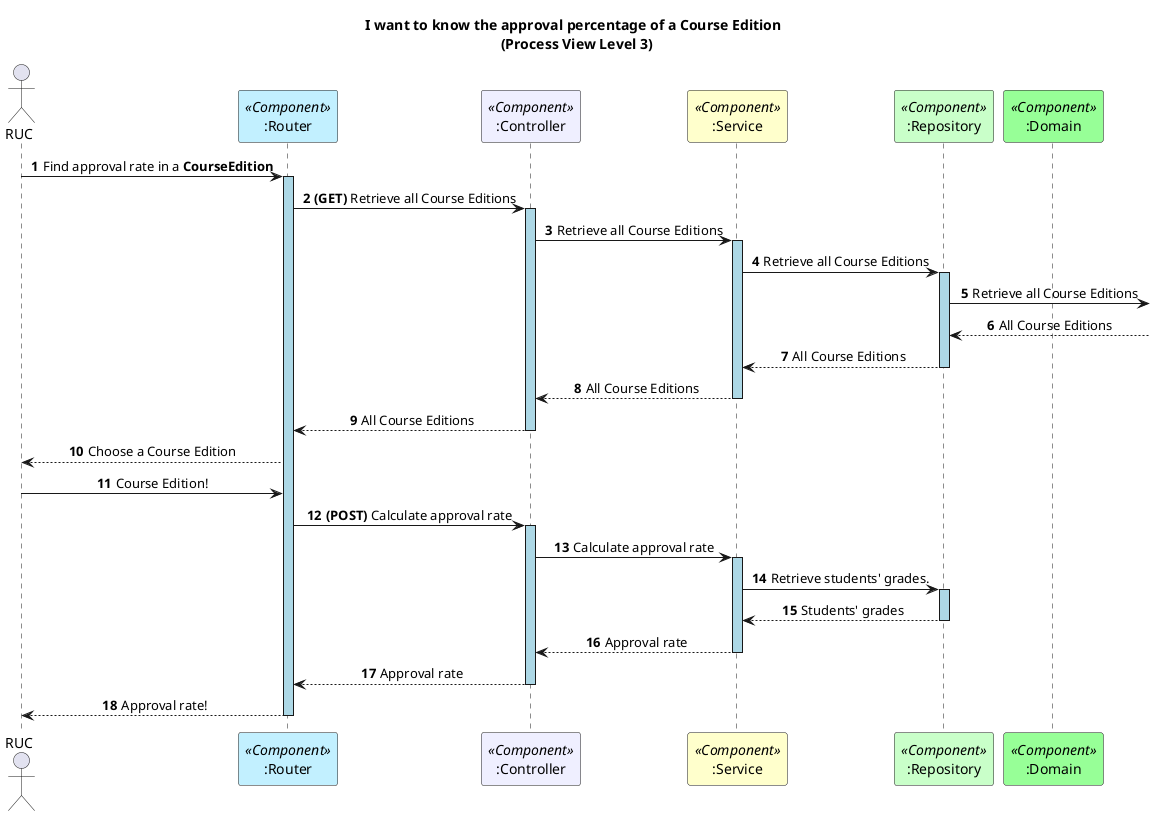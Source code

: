 @startuml

autonumber
skinparam sequenceMessageAlign center
skinparam sequenceLifeLineBackgroundColor lightblue
title I want to know the approval percentage of a Course Edition \n (Process View Level 3)
skinparam sequencemessagealign center

actor RUC
participant ":Router" as Router <<Component>> #application
participant ":Controller" as Controller <<Component>> #motivation
participant ":Service" as Service <<Component>> #business
participant ":Repository" as Repository <<Component>> #technology
participant ":Domain" as Domain <<Component>> #physical

RUC -> Router : Find approval rate in a **CourseEdition**
activate Router
Router -> Controller : **(GET)** Retrieve all Course Editions
activate Controller
Controller -> Service : Retrieve all Course Editions
activate Service
Service -> Repository : Retrieve all Course Editions
activate Repository
Repository ->  : Retrieve all Course Editions
Repository <--  : All Course Editions
Repository --> Service : All Course Editions
deactivate Repository
Service --> Controller : All Course Editions
deactivate Service
Controller --> Router : All Course Editions
deactivate Controller


Router --> RUC : Choose a Course Edition
RUC -> Router : Course Edition!


Router -> Controller : **(POST)** Calculate approval rate

activate Controller
Controller -> Service : Calculate approval rate

activate Service
Service -> Repository : Retrieve students' grades.
activate Repository
Repository --> Service : Students' grades
deactivate Repository

Service --> Controller : Approval rate
deactivate Service

Controller --> Router : Approval rate
deactivate Controller

Router --> RUC : Approval rate!
deactivate Router

@enduml